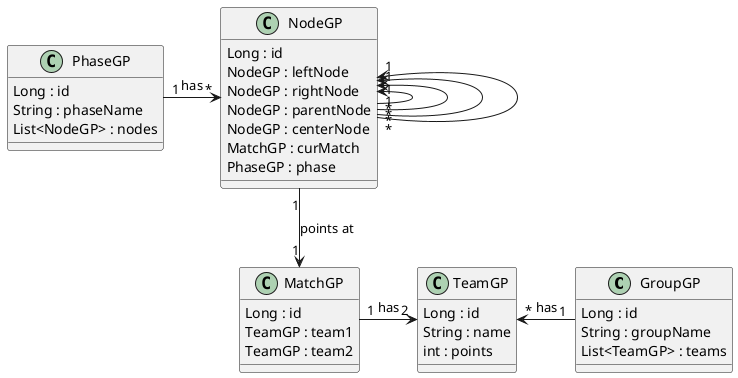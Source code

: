 @startuml

class GroupGP{
    Long : id
    String : groupName
    List<TeamGP> : teams
}

class PhaseGP{
    Long : id
    String : phaseName
    List<NodeGP> : nodes
}

class MatchGP{
    Long : id
    TeamGP : team1
    TeamGP : team2
}

class TeamGP{
    Long : id
    String : name
    int : points
}

class NodeGP{
    Long : id
    NodeGP : leftNode
    NodeGP : rightNode
    NodeGP : parentNode
    NodeGP : centerNode
    MatchGP : curMatch
    PhaseGP : phase
}

PhaseGP "1" -right-> "*" NodeGP : has
NodeGP "1" --> "1" MatchGP : points at
NodeGP "1" <-- "*" NodeGP
NodeGP "1" <-- "*" NodeGP
NodeGP "1" <-- "*" NodeGP
NodeGP "1" <-- "*" NodeGP
MatchGP "1" -right-> "2" TeamGP : has
TeamGP "*" <-right- "1" GroupGP : has



@enduml